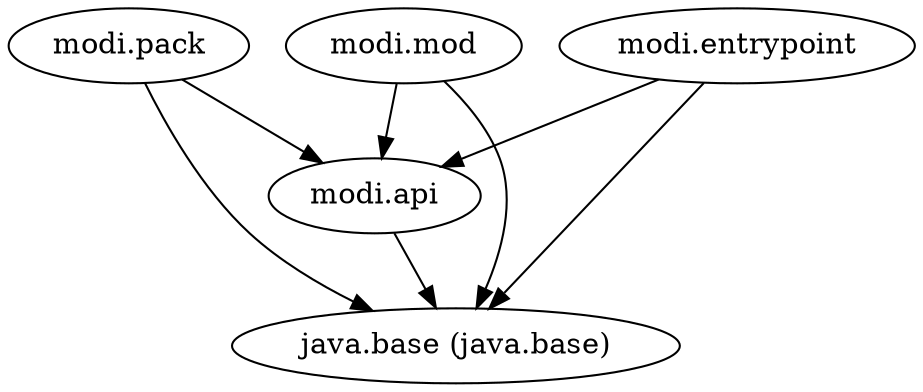 digraph "summary" {
  "modi.pack"                                        -> "java.base (java.base)";
  "modi.pack"                                        -> "modi.api";
  "modi.api"                                         -> "java.base (java.base)";
  "modi.mod"                                         -> "java.base (java.base)";
  "modi.mod"                                         -> "modi.api";
  "modi.entrypoint"                                  -> "java.base (java.base)";
  "modi.entrypoint"                                  -> "modi.api";
}
